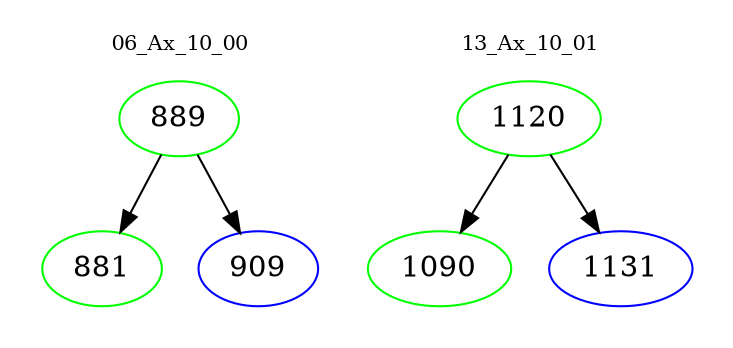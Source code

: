 digraph{
subgraph cluster_0 {
color = white
label = "06_Ax_10_00";
fontsize=10;
T0_889 [label="889", color="green"]
T0_889 -> T0_881 [color="black"]
T0_881 [label="881", color="green"]
T0_889 -> T0_909 [color="black"]
T0_909 [label="909", color="blue"]
}
subgraph cluster_1 {
color = white
label = "13_Ax_10_01";
fontsize=10;
T1_1120 [label="1120", color="green"]
T1_1120 -> T1_1090 [color="black"]
T1_1090 [label="1090", color="green"]
T1_1120 -> T1_1131 [color="black"]
T1_1131 [label="1131", color="blue"]
}
}
